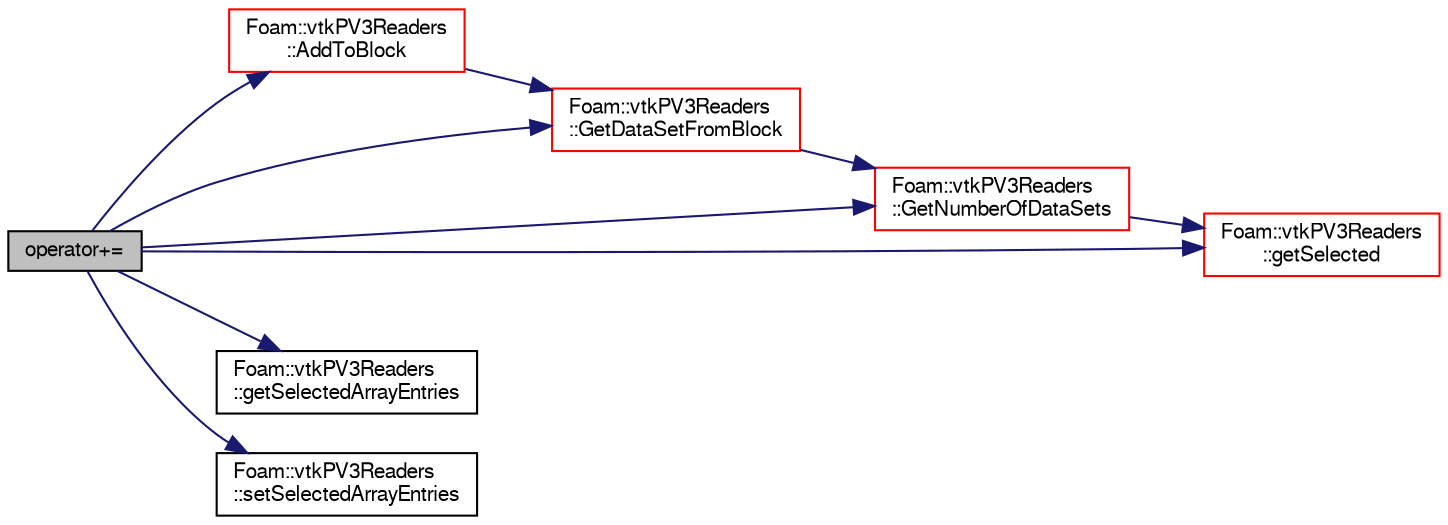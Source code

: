digraph "operator+="
{
  bgcolor="transparent";
  edge [fontname="FreeSans",fontsize="10",labelfontname="FreeSans",labelfontsize="10"];
  node [fontname="FreeSans",fontsize="10",shape=record];
  rankdir="LR";
  Node31 [label="operator+=",height=0.2,width=0.4,color="black", fillcolor="grey75", style="filled", fontcolor="black"];
  Node31 -> Node32 [color="midnightblue",fontsize="10",style="solid",fontname="FreeSans"];
  Node32 [label="Foam::vtkPV3Readers\l::AddToBlock",height=0.2,width=0.4,color="red",URL="$a21198.html#a7cdc02b6bb650c025fc7b6cca670a484",tooltip="Convenience method use to convert the readers from VTK 5. "];
  Node32 -> Node36 [color="midnightblue",fontsize="10",style="solid",fontname="FreeSans"];
  Node36 [label="Foam::vtkPV3Readers\l::GetDataSetFromBlock",height=0.2,width=0.4,color="red",URL="$a21198.html#a92ccdd864d49d9305bfc04fb6546855f",tooltip="Convenience method use to convert the readers from VTK 5. "];
  Node36 -> Node37 [color="midnightblue",fontsize="10",style="solid",fontname="FreeSans"];
  Node37 [label="Foam::vtkPV3Readers\l::GetNumberOfDataSets",height=0.2,width=0.4,color="red",URL="$a21198.html#abd4ff20abe85d7b6ad557f087ed28262",tooltip="Convenience method use to convert the readers from VTK 5. "];
  Node37 -> Node38 [color="midnightblue",fontsize="10",style="solid",fontname="FreeSans"];
  Node38 [label="Foam::vtkPV3Readers\l::getSelected",height=0.2,width=0.4,color="red",URL="$a21198.html#adae6486219c77725d52a3061e66066ef",tooltip="Retrieve the current selections as a wordHashSet. "];
  Node31 -> Node36 [color="midnightblue",fontsize="10",style="solid",fontname="FreeSans"];
  Node31 -> Node37 [color="midnightblue",fontsize="10",style="solid",fontname="FreeSans"];
  Node31 -> Node38 [color="midnightblue",fontsize="10",style="solid",fontname="FreeSans"];
  Node31 -> Node41 [color="midnightblue",fontsize="10",style="solid",fontname="FreeSans"];
  Node41 [label="Foam::vtkPV3Readers\l::getSelectedArrayEntries",height=0.2,width=0.4,color="black",URL="$a21198.html#a454280c43f625fea13f94875786a31fb",tooltip="Retrieve the current selections. "];
  Node31 -> Node42 [color="midnightblue",fontsize="10",style="solid",fontname="FreeSans"];
  Node42 [label="Foam::vtkPV3Readers\l::setSelectedArrayEntries",height=0.2,width=0.4,color="black",URL="$a21198.html#a6cc08e371732714bf9b5875f3fb837a1",tooltip="Set selection(s) "];
}
